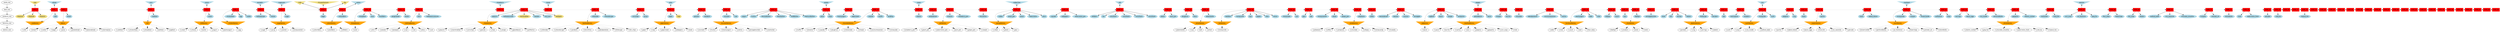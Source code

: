 digraph G { 
node [fontname="Verdana"];
seeds_root -> level_root -> products_root -> factories_root -> bottom_root;
{ rank = same;
 level_root;
 LEVEL_0;
 LEVEL_1;
 LEVEL_2;
 LEVEL_3;
 LEVEL_4;
 LEVEL_5;
 LEVEL_6;
 LEVEL_7;
 LEVEL_8;
 LEVEL_9;
 LEVEL_10;
 LEVEL_11;
 LEVEL_12;
 LEVEL_13;
 LEVEL_14;
 LEVEL_15;
 LEVEL_16;
 LEVEL_17;
 LEVEL_18;
 LEVEL_19;
 LEVEL_20;
 LEVEL_21;
 LEVEL_22;
 LEVEL_23;
 LEVEL_24;
 LEVEL_25;
 LEVEL_26;
 LEVEL_27;
 LEVEL_28;
 LEVEL_29;
 LEVEL_30;
 LEVEL_31;
 LEVEL_32;
 LEVEL_33;
 LEVEL_34;
 LEVEL_35;
 LEVEL_36;
 LEVEL_37;
 LEVEL_38;
 LEVEL_39;
 LEVEL_40;
 LEVEL_41;
 LEVEL_42;
 LEVEL_43;
 LEVEL_44;
 LEVEL_45;
 LEVEL_46;
 LEVEL_47;
 LEVEL_48;
 LEVEL_49;
 LEVEL_50;
 LEVEL_51;
 LEVEL_52;
 LEVEL_53;
 LEVEL_54;
 LEVEL_55;
 LEVEL_56;
 LEVEL_57;
 LEVEL_58;
 LEVEL_59;
 LEVEL_60;
 LEVEL_61;
 LEVEL_62;
 LEVEL_63;
 LEVEL_64;
 LEVEL_65;
 LEVEL_66;
 LEVEL_67;
 LEVEL_68;
 LEVEL_69;
 LEVEL_70;
 LEVEL_71;
 LEVEL_72;
 LEVEL_73;
 LEVEL_74;
 LEVEL_75;
 LEVEL_76;
 LEVEL_77;
 LEVEL_78;
 LEVEL_79;
 LEVEL_80;
 LEVEL_81;
 LEVEL_82;
 LEVEL_83;
 LEVEL_84;
 LEVEL_85;
 LEVEL_86;
 LEVEL_87;
 LEVEL_88;
 LEVEL_89;
 LEVEL_90;
 LEVEL_91;
 LEVEL_92;
 LEVEL_93;
 LEVEL_94;
 LEVEL_95;
 LEVEL_96;
 LEVEL_97;
 LEVEL_98;
 LEVEL_99;
}
{ rank = same;
 factories_root;
 mill;
 cowfactory;
 chickenfactory;
 sheepfactory;
 pigfactory;
 beefactory;
 bakery;
 chipsfactory;
 fastfoodfactory;
 milkfactory;
 sugarfactory;
 icecreamfactory;
 chocolatefactory;
 candyfactory;
 mexfoodfactory;
 cottonfactory;
 clothingfactory;
 spongefactory;
 paperfactory;
 furniturefactory;
 shoefactory;
 wheelfactory;
 jewelryfactory;
 jamfactory;
 sushifactory;
 roasterfactory;
 scentfactory;
 drinksfactory;
}
LEVEL_0 [shape=box, style=filled, color=red]; 
LEVEL_1 [shape=box, style=filled, color=red]; 
LEVEL_2 [shape=box, style=filled, color=red]; 
LEVEL_3 [shape=box, style=filled, color=red]; 
LEVEL_4 [shape=box, style=filled, color=red]; 
LEVEL_5 [shape=box, style=filled, color=red]; 
LEVEL_6 [shape=box, style=filled, color=red]; 
LEVEL_7 [shape=box, style=filled, color=red]; 
LEVEL_8 [shape=box, style=filled, color=red]; 
LEVEL_9 [shape=box, style=filled, color=red]; 
LEVEL_10 [shape=box, style=filled, color=red]; 
LEVEL_11 [shape=box, style=filled, color=red]; 
LEVEL_12 [shape=box, style=filled, color=red]; 
LEVEL_13 [shape=box, style=filled, color=red]; 
LEVEL_14 [shape=box, style=filled, color=red]; 
LEVEL_15 [shape=box, style=filled, color=red]; 
LEVEL_16 [shape=box, style=filled, color=red]; 
LEVEL_17 [shape=box, style=filled, color=red]; 
LEVEL_18 [shape=box, style=filled, color=red]; 
LEVEL_19 [shape=box, style=filled, color=red]; 
LEVEL_20 [shape=box, style=filled, color=red]; 
LEVEL_21 [shape=box, style=filled, color=red]; 
LEVEL_22 [shape=box, style=filled, color=red]; 
LEVEL_23 [shape=box, style=filled, color=red]; 
LEVEL_24 [shape=box, style=filled, color=red]; 
LEVEL_25 [shape=box, style=filled, color=red]; 
LEVEL_26 [shape=box, style=filled, color=red]; 
LEVEL_27 [shape=box, style=filled, color=red]; 
LEVEL_28 [shape=box, style=filled, color=red]; 
LEVEL_29 [shape=box, style=filled, color=red]; 
LEVEL_30 [shape=box, style=filled, color=red]; 
LEVEL_31 [shape=box, style=filled, color=red]; 
LEVEL_32 [shape=box, style=filled, color=red]; 
LEVEL_33 [shape=box, style=filled, color=red]; 
LEVEL_34 [shape=box, style=filled, color=red]; 
LEVEL_35 [shape=box, style=filled, color=red]; 
LEVEL_36 [shape=box, style=filled, color=red]; 
LEVEL_37 [shape=box, style=filled, color=red]; 
LEVEL_38 [shape=box, style=filled, color=red]; 
LEVEL_39 [shape=box, style=filled, color=red]; 
LEVEL_40 [shape=box, style=filled, color=red]; 
LEVEL_41 [shape=box, style=filled, color=red]; 
LEVEL_42 [shape=box, style=filled, color=red]; 
LEVEL_43 [shape=box, style=filled, color=red]; 
LEVEL_44 [shape=box, style=filled, color=red]; 
LEVEL_45 [shape=box, style=filled, color=red]; 
LEVEL_46 [shape=box, style=filled, color=red]; 
LEVEL_47 [shape=box, style=filled, color=red]; 
LEVEL_48 [shape=box, style=filled, color=red]; 
LEVEL_49 [shape=box, style=filled, color=red]; 
LEVEL_50 [shape=box, style=filled, color=red]; 
LEVEL_51 [shape=box, style=filled, color=red]; 
LEVEL_52 [shape=box, style=filled, color=red]; 
LEVEL_53 [shape=box, style=filled, color=red]; 
LEVEL_54 [shape=box, style=filled, color=red]; 
LEVEL_55 [shape=box, style=filled, color=red]; 
LEVEL_56 [shape=box, style=filled, color=red]; 
LEVEL_57 [shape=box, style=filled, color=red]; 
LEVEL_58 [shape=box, style=filled, color=red]; 
LEVEL_59 [shape=box, style=filled, color=red]; 
LEVEL_60 [shape=box, style=filled, color=red]; 
LEVEL_61 [shape=box, style=filled, color=red]; 
LEVEL_62 [shape=box, style=filled, color=red]; 
LEVEL_63 [shape=box, style=filled, color=red]; 
LEVEL_64 [shape=box, style=filled, color=red]; 
LEVEL_65 [shape=box, style=filled, color=red]; 
LEVEL_66 [shape=box, style=filled, color=red]; 
LEVEL_67 [shape=box, style=filled, color=red]; 
LEVEL_68 [shape=box, style=filled, color=red]; 
LEVEL_69 [shape=box, style=filled, color=red]; 
LEVEL_70 [shape=box, style=filled, color=red]; 
LEVEL_71 [shape=box, style=filled, color=red]; 
LEVEL_72 [shape=box, style=filled, color=red]; 
LEVEL_73 [shape=box, style=filled, color=red]; 
LEVEL_74 [shape=box, style=filled, color=red]; 
LEVEL_75 [shape=box, style=filled, color=red]; 
LEVEL_76 [shape=box, style=filled, color=red]; 
LEVEL_77 [shape=box, style=filled, color=red]; 
LEVEL_78 [shape=box, style=filled, color=red]; 
LEVEL_79 [shape=box, style=filled, color=red]; 
LEVEL_80 [shape=box, style=filled, color=red]; 
LEVEL_81 [shape=box, style=filled, color=red]; 
LEVEL_82 [shape=box, style=filled, color=red]; 
LEVEL_83 [shape=box, style=filled, color=red]; 
LEVEL_84 [shape=box, style=filled, color=red]; 
LEVEL_85 [shape=box, style=filled, color=red]; 
LEVEL_86 [shape=box, style=filled, color=red]; 
LEVEL_87 [shape=box, style=filled, color=red]; 
LEVEL_88 [shape=box, style=filled, color=red]; 
LEVEL_89 [shape=box, style=filled, color=red]; 
LEVEL_90 [shape=box, style=filled, color=red]; 
LEVEL_91 [shape=box, style=filled, color=red]; 
LEVEL_92 [shape=box, style=filled, color=red]; 
LEVEL_93 [shape=box, style=filled, color=red]; 
LEVEL_94 [shape=box, style=filled, color=red]; 
LEVEL_95 [shape=box, style=filled, color=red]; 
LEVEL_96 [shape=box, style=filled, color=red]; 
LEVEL_97 [shape=box, style=filled, color=red]; 
LEVEL_98 [shape=box, style=filled, color=red]; 
LEVEL_99 [shape=box, style=filled, color=red]; 
LEVEL_0 -> LEVEL_1 [style=dotted];
LEVEL_1 -> LEVEL_2 [style=dotted];
LEVEL_2 -> LEVEL_3 [style=dotted];
LEVEL_3 -> LEVEL_4 [style=dotted];
LEVEL_4 -> LEVEL_5 [style=dotted];
LEVEL_5 -> LEVEL_6 [style=dotted];
LEVEL_6 -> LEVEL_7 [style=dotted];
LEVEL_7 -> LEVEL_8 [style=dotted];
LEVEL_8 -> LEVEL_9 [style=dotted];
LEVEL_9 -> LEVEL_10 [style=dotted];
LEVEL_10 -> LEVEL_11 [style=dotted];
LEVEL_11 -> LEVEL_12 [style=dotted];
LEVEL_12 -> LEVEL_13 [style=dotted];
LEVEL_13 -> LEVEL_14 [style=dotted];
LEVEL_14 -> LEVEL_15 [style=dotted];
LEVEL_15 -> LEVEL_16 [style=dotted];
LEVEL_16 -> LEVEL_17 [style=dotted];
LEVEL_17 -> LEVEL_18 [style=dotted];
LEVEL_18 -> LEVEL_19 [style=dotted];
LEVEL_19 -> LEVEL_20 [style=dotted];
LEVEL_20 -> LEVEL_21 [style=dotted];
LEVEL_21 -> LEVEL_22 [style=dotted];
LEVEL_22 -> LEVEL_23 [style=dotted];
LEVEL_23 -> LEVEL_24 [style=dotted];
LEVEL_24 -> LEVEL_25 [style=dotted];
LEVEL_25 -> LEVEL_26 [style=dotted];
LEVEL_26 -> LEVEL_27 [style=dotted];
LEVEL_27 -> LEVEL_28 [style=dotted];
LEVEL_28 -> LEVEL_29 [style=dotted];
LEVEL_29 -> LEVEL_30 [style=dotted];
LEVEL_30 -> LEVEL_31 [style=dotted];
LEVEL_31 -> LEVEL_32 [style=dotted];
LEVEL_32 -> LEVEL_33 [style=dotted];
LEVEL_33 -> LEVEL_34 [style=dotted];
LEVEL_34 -> LEVEL_35 [style=dotted];
LEVEL_35 -> LEVEL_36 [style=dotted];
LEVEL_36 -> LEVEL_37 [style=dotted];
LEVEL_37 -> LEVEL_38 [style=dotted];
LEVEL_38 -> LEVEL_39 [style=dotted];
LEVEL_39 -> LEVEL_40 [style=dotted];
LEVEL_40 -> LEVEL_41 [style=dotted];
LEVEL_41 -> LEVEL_42 [style=dotted];
LEVEL_42 -> LEVEL_43 [style=dotted];
LEVEL_43 -> LEVEL_44 [style=dotted];
LEVEL_44 -> LEVEL_45 [style=dotted];
LEVEL_45 -> LEVEL_46 [style=dotted];
LEVEL_46 -> LEVEL_47 [style=dotted];
LEVEL_47 -> LEVEL_48 [style=dotted];
LEVEL_48 -> LEVEL_49 [style=dotted];
LEVEL_49 -> LEVEL_50 [style=dotted];
LEVEL_50 -> LEVEL_51 [style=dotted];
LEVEL_51 -> LEVEL_52 [style=dotted];
LEVEL_52 -> LEVEL_53 [style=dotted];
LEVEL_53 -> LEVEL_54 [style=dotted];
LEVEL_54 -> LEVEL_55 [style=dotted];
LEVEL_55 -> LEVEL_56 [style=dotted];
LEVEL_56 -> LEVEL_57 [style=dotted];
LEVEL_57 -> LEVEL_58 [style=dotted];
LEVEL_58 -> LEVEL_59 [style=dotted];
LEVEL_59 -> LEVEL_60 [style=dotted];
LEVEL_60 -> LEVEL_61 [style=dotted];
LEVEL_61 -> LEVEL_62 [style=dotted];
LEVEL_62 -> LEVEL_63 [style=dotted];
LEVEL_63 -> LEVEL_64 [style=dotted];
LEVEL_64 -> LEVEL_65 [style=dotted];
LEVEL_65 -> LEVEL_66 [style=dotted];
LEVEL_66 -> LEVEL_67 [style=dotted];
LEVEL_67 -> LEVEL_68 [style=dotted];
LEVEL_68 -> LEVEL_69 [style=dotted];
LEVEL_69 -> LEVEL_70 [style=dotted];
LEVEL_70 -> LEVEL_71 [style=dotted];
LEVEL_71 -> LEVEL_72 [style=dotted];
LEVEL_72 -> LEVEL_73 [style=dotted];
LEVEL_73 -> LEVEL_74 [style=dotted];
LEVEL_74 -> LEVEL_75 [style=dotted];
LEVEL_75 -> LEVEL_76 [style=dotted];
LEVEL_76 -> LEVEL_77 [style=dotted];
LEVEL_77 -> LEVEL_78 [style=dotted];
LEVEL_78 -> LEVEL_79 [style=dotted];
LEVEL_79 -> LEVEL_80 [style=dotted];
LEVEL_80 -> LEVEL_81 [style=dotted];
LEVEL_81 -> LEVEL_82 [style=dotted];
LEVEL_82 -> LEVEL_83 [style=dotted];
LEVEL_83 -> LEVEL_84 [style=dotted];
LEVEL_84 -> LEVEL_85 [style=dotted];
LEVEL_85 -> LEVEL_86 [style=dotted];
LEVEL_86 -> LEVEL_87 [style=dotted];
LEVEL_87 -> LEVEL_88 [style=dotted];
LEVEL_88 -> LEVEL_89 [style=dotted];
LEVEL_89 -> LEVEL_90 [style=dotted];
LEVEL_90 -> LEVEL_91 [style=dotted];
LEVEL_91 -> LEVEL_92 [style=dotted];
LEVEL_92 -> LEVEL_93 [style=dotted];
LEVEL_93 -> LEVEL_94 [style=dotted];
LEVEL_94 -> LEVEL_95 [style=dotted];
LEVEL_95 -> LEVEL_96 [style=dotted];
LEVEL_96 -> LEVEL_97 [style=dotted];
LEVEL_97 -> LEVEL_98 [style=dotted];
LEVEL_98 -> LEVEL_99 [style=dotted];
LEVEL_8 -> tulip;
tulip [shape=invtriangle];
tulip [color=lightgoldenrod,style=filled];
LEVEL_8 -> chrysanthemum;
chrysanthemum [shape=invtriangle];
chrysanthemum [color=lightgoldenrod,style=filled];
LEVEL_8 -> lily;
lily [shape=invtriangle];
lily [color=lightgoldenrod,style=filled];
LEVEL_1 -> wheat;
wheat [shape=invtriangle];
wheat [color=lightblue,style=filled];
LEVEL_3 -> corn;
corn [shape=invtriangle];
corn [color=lightblue,style=filled];
LEVEL_4 -> carrot;
carrot [shape=invtriangle];
carrot [color=lightblue,style=filled];
LEVEL_6 -> pumpkin;
pumpkin [shape=invtriangle];
pumpkin [color=lightblue,style=filled];
LEVEL_7 -> sugarcane;
sugarcane [shape=invtriangle];
sugarcane [color=lightblue,style=filled];
LEVEL_9 -> cotton;
cotton [shape=invtriangle];
cotton [color=lightblue,style=filled];
LEVEL_13 -> strawberry;
strawberry [shape=invtriangle];
strawberry [color=lightblue,style=filled];
LEVEL_15 -> tomat;
tomat [shape=invtriangle];
tomat [color=lightblue,style=filled];
LEVEL_18 -> pine;
pine [shape=invtriangle];
pine [color=lightblue,style=filled];
LEVEL_22 -> potato;
potato [shape=invtriangle];
potato [color=lightblue,style=filled];
LEVEL_25 -> cacao;
cacao [shape=invtriangle];
cacao [color=lightblue,style=filled];
LEVEL_29 -> rubberTree;
rubberTree [shape=invtriangle];
rubberTree [color=lightblue,style=filled];
LEVEL_31 -> silk;
silk [shape=invtriangle];
silk [color=lightblue,style=filled];
LEVEL_43 -> pepper;
pepper [shape=invtriangle];
pepper [color=lightblue,style=filled];
LEVEL_56 -> rice;
rice [shape=invtriangle];
rice [color=lightblue,style=filled];
LEVEL_61 -> roseSeed;
roseSeed [shape=invtriangle];
roseSeed [color=lightblue,style=filled];
LEVEL_0 -> rose;
rose [shape=invtriangle];
rose [color=lightgoldenrod,style=filled];
LEVEL_67 -> jasmine;
jasmine [shape=invtriangle];
jasmine [color=lightblue,style=filled];
LEVEL_3 -> cowfeed;
cowfeed [color=lightblue,style=filled];
LEVEL_5 -> chickenfeed;
chickenfeed [color=lightblue,style=filled];
LEVEL_10 -> sheepfeed;
sheepfeed [color=lightblue,style=filled];
LEVEL_42 -> pigfeed;
pigfeed [color=lightblue,style=filled];
LEVEL_35 -> beefeed;
beefeed [color=lightblue,style=filled];
LEVEL_1 -> milk;
milk [color=lightblue,style=filled];
LEVEL_5 -> egg;
egg [color=lightblue,style=filled];
LEVEL_10 -> wool;
wool [color=lightblue,style=filled];
LEVEL_42 -> bacon;
bacon [color=lightblue,style=filled];
LEVEL_35 -> honeycomb;
honeycomb [color=lightblue,style=filled];
LEVEL_2 -> bread;
bread [color=lightblue,style=filled];
LEVEL_5 -> cookie;
cookie [color=lightblue,style=filled];
LEVEL_26 -> potatobread;
potatobread [color=lightblue,style=filled];
LEVEL_22 -> pizza;
pizza [color=lightblue,style=filled];
LEVEL_8 -> bagel;
bagel [color=lightblue,style=filled];
LEVEL_41 -> bananabread;
bananabread [color=lightblue,style=filled];
LEVEL_6 -> halloweenpie;
halloweenpie [color=lightblue,style=filled];
LEVEL_11 -> gingerbread;
gingerbread [color=lightblue,style=filled];
LEVEL_55 -> marinepizza;
marinepizza [color=lightblue,style=filled];
LEVEL_14 -> popcorn;
popcorn [color=lightblue,style=filled];
LEVEL_17 -> cornchips;
cornchips [color=lightblue,style=filled];
LEVEL_22 -> chips;
chips [color=lightblue,style=filled];
LEVEL_19 -> granola;
granola [color=lightblue,style=filled];
LEVEL_42 -> canape;
canape [color=lightblue,style=filled];
LEVEL_43 -> glazedbacon;
glazedbacon [color=lightblue,style=filled];
LEVEL_62 -> puffedrice;
puffedrice [color=lightblue,style=filled];
LEVEL_14 -> halloweenchips;
halloweenchips [color=lightblue,style=filled];
LEVEL_14 -> marshmallow;
marshmallow [color=lightgoldenrod,style=filled];
LEVEL_16 -> milkshake;
milkshake [color=lightblue,style=filled];
LEVEL_28 -> frenchfries;
frenchfries [color=lightblue,style=filled];
LEVEL_19 -> sandwich;
sandwich [color=lightblue,style=filled];
LEVEL_16 -> cheeseburger;
cheeseburger [color=lightblue,style=filled];
LEVEL_46 -> bakedpotatoes;
bakedpotatoes [color=lightblue,style=filled];
LEVEL_53 -> fishburger;
fishburger [color=lightblue,style=filled];
LEVEL_69 -> fish_chips;
fish_chips [color=lightblue,style=filled];
LEVEL_4 -> cream;
cream [color=lightblue,style=filled];
LEVEL_11 -> butter;
butter [color=lightblue,style=filled];
LEVEL_6 -> cheese;
cheese [color=lightblue,style=filled];
LEVEL_21 -> yogurt;
yogurt [color=lightblue,style=filled];
LEVEL_47 -> peachyogurt;
peachyogurt [color=lightblue,style=filled];
LEVEL_7 -> sugar;
sugar [color=lightblue,style=filled];
LEVEL_17 -> syrup;
syrup [color=lightblue,style=filled];
LEVEL_24 -> caramel;
caramel [color=lightblue,style=filled];
LEVEL_38 -> honeycaramel;
honeycaramel [color=lightblue,style=filled];
LEVEL_20 -> icecream;
icecream [color=lightblue,style=filled];
LEVEL_23 -> frozenyogurt;
frozenyogurt [color=lightblue,style=filled];
LEVEL_21 -> fruitice;
fruitice [color=lightblue,style=filled];
LEVEL_25 -> eskimo;
eskimo [color=lightblue,style=filled];
LEVEL_51 -> pineapplesorbet;
pineapplesorbet [color=lightblue,style=filled];
LEVEL_66 -> roseSorbet;
roseSorbet [color=lightblue,style=filled];
LEVEL_24 -> muffin;
muffin [color=lightblue,style=filled];
LEVEL_27 -> brownie;
brownie [color=lightblue,style=filled];
LEVEL_30 -> cupcake;
cupcake [color=lightblue,style=filled];
LEVEL_33 -> doughnut;
doughnut [color=lightblue,style=filled];
LEVEL_36 -> cheesecake;
cheesecake [color=lightblue,style=filled];
LEVEL_44 -> limepie;
limepie [color=lightblue,style=filled];
LEVEL_46 -> coconutmacaroon;
coconutmacaroon [color=lightblue,style=filled];
LEVEL_56 -> honeycake;
honeycake [color=lightblue,style=filled];
LEVEL_24 -> pudding;
pudding [color=lightblue,style=filled];
LEVEL_39 -> jellybeans;
jellybeans [color=lightblue,style=filled];
LEVEL_40 -> toffee;
toffee [color=lightblue,style=filled];
LEVEL_42 -> candystick;
candystick [color=lightblue,style=filled];
LEVEL_45 -> chocolate;
chocolate [color=lightblue,style=filled];
LEVEL_48 -> lollipop;
lollipop [color=lightblue,style=filled];
LEVEL_61 -> honeycandy;
honeycandy [color=lightblue,style=filled];
LEVEL_71 -> fruitjelly;
fruitjelly [color=lightblue,style=filled];
LEVEL_43 -> sauce;
sauce [color=lightblue,style=filled];
LEVEL_46 -> nachos;
nachos [color=lightblue,style=filled];
LEVEL_49 -> taco;
taco [color=lightblue,style=filled];
LEVEL_65 -> gazpacho;
gazpacho [color=lightblue,style=filled];
LEVEL_44 -> burrito;
burrito [color=lightblue,style=filled];
LEVEL_57 -> jalapeno;
jalapeno [color=lightblue,style=filled];
LEVEL_67 -> corn_soup;
corn_soup [color=lightblue,style=filled];
LEVEL_73 -> mole;
mole [color=lightblue,style=filled];
LEVEL_10 -> woolfabric;
woolfabric [color=lightblue,style=filled];
LEVEL_9 -> cottonfabric;
cottonfabric [color=lightblue,style=filled];
LEVEL_31 -> silkfabric;
silkfabric [color=lightblue,style=filled];
LEVEL_12 -> shirt;
shirt [color=lightblue,style=filled];
LEVEL_14 -> sweater;
sweater [color=lightblue,style=filled];
LEVEL_20 -> coat;
coat [color=lightblue,style=filled];
LEVEL_31 -> hat;
hat [color=lightblue,style=filled];
LEVEL_33 -> dress;
dress [color=lightblue,style=filled];
LEVEL_36 -> suit;
suit [color=lightblue,style=filled];
LEVEL_12 -> halloweencostume;
halloweencostume [color=lightblue,style=filled];
LEVEL_14 -> hat_scarf;
hat_scarf [color=lightblue,style=filled];
LEVEL_14 -> backpack;
backpack [color=lightgoldenrod,style=filled];
LEVEL_29 -> rubber;
rubber [color=lightblue,style=filled];
LEVEL_32 -> plastic;
plastic [color=lightblue,style=filled];
LEVEL_37 -> glue;
glue [color=lightblue,style=filled];
LEVEL_18 -> paper;
paper [color=lightblue,style=filled];
LEVEL_23 -> papertowel;
papertowel [color=lightblue,style=filled];
LEVEL_30 -> wallpapers;
wallpapers [color=lightblue,style=filled];
LEVEL_52 -> book;
book [color=lightblue,style=filled];
LEVEL_18 -> map;
map [color=lightgoldenrod,style=filled];
LEVEL_47 -> table;
table [color=lightblue,style=filled];
LEVEL_47 -> chair;
chair [color=lightblue,style=filled];
LEVEL_48 -> couch;
couch [color=lightblue,style=filled];
LEVEL_54 -> bed;
bed [color=lightblue,style=filled];
LEVEL_68 -> floor_lamp;
floor_lamp [color=lightblue,style=filled];
LEVEL_50 -> flipflops;
flipflops [color=lightblue,style=filled];
LEVEL_55 -> sneakers;
sneakers [color=lightblue,style=filled];
LEVEL_58 -> boots;
boots [color=lightblue,style=filled];
LEVEL_60 -> heels;
heels [color=lightblue,style=filled];
LEVEL_34 -> plasticbottle;
plasticbottle [color=lightblue,style=filled];
LEVEL_35 -> toys;
toys [color=lightblue,style=filled];
LEVEL_37 -> ball;
ball [color=lightblue,style=filled];
LEVEL_38 -> wheel;
wheel [color=lightblue,style=filled];
LEVEL_53 -> pendant;
pendant [color=lightblue,style=filled];
LEVEL_57 -> ring;
ring [color=lightblue,style=filled];
LEVEL_63 -> earrings;
earrings [color=lightblue,style=filled];
LEVEL_69 -> diadem;
diadem [color=lightblue,style=filled];
LEVEL_27 -> strawberry_jam;
strawberry_jam [color=lightblue,style=filled];
LEVEL_29 -> peach_jam;
peach_jam [color=lightblue,style=filled];
LEVEL_30 -> watermelon_jam;
watermelon_jam [color=lightblue,style=filled];
LEVEL_32 -> plum_jam;
plum_jam [color=lightblue,style=filled];
LEVEL_38 -> grapes_jam;
grapes_jam [color=lightblue,style=filled];
LEVEL_61 -> roseJam;
roseJam [color=lightblue,style=filled];
LEVEL_70 -> seafood_salad;
seafood_salad [color=lightblue,style=filled];
LEVEL_56 -> sushi;
sushi [color=lightblue,style=filled];
LEVEL_62 -> soup;
soup [color=lightblue,style=filled];
LEVEL_64 -> rice_noodle;
rice_noodle [color=lightblue,style=filled];
LEVEL_59 -> quiche;
quiche [color=lightblue,style=filled];
LEVEL_63 -> bacon_eggs;
bacon_eggs [color=lightblue,style=filled];
LEVEL_66 -> fried_fish;
fried_fish [color=lightblue,style=filled];
LEVEL_70 -> rice_casserole;
rice_casserole [color=lightblue,style=filled];
LEVEL_74 -> pancake;
pancake [color=lightblue,style=filled];
LEVEL_60 -> baked_lobster;
baked_lobster [color=lightblue,style=filled];
LEVEL_61 -> brownCandle;
brownCandle [color=lightblue,style=filled];
LEVEL_64 -> perfumeBottle;
perfumeBottle [color=lightblue,style=filled];
LEVEL_68 -> flowerSoap;
flowerSoap [color=lightblue,style=filled];
LEVEL_72 -> lotionBottle;
lotionBottle [color=lightblue,style=filled];
LEVEL_71 -> aromatic_oil;
aromatic_oil [color=lightblue,style=filled];
LEVEL_67 -> air_freshener;
air_freshener [color=lightblue,style=filled];
LEVEL_65 -> vitamin_cocktail;
vitamin_cocktail [color=lightblue,style=filled];
LEVEL_67 -> grap_fizz;
grap_fizz [color=lightblue,style=filled];
LEVEL_70 -> chocolate_smoothie;
chocolate_smoothie [color=lightblue,style=filled];
LEVEL_73 -> watermelon_fresh;
watermelon_fresh [color=lightblue,style=filled];
LEVEL_78 -> tropical_mix;
tropical_mix [color=lightblue,style=filled];
LEVEL_75 -> cold_tea;
cold_tea [color=lightblue,style=filled];
LEVEL_41 -> banana;
banana [color=lightblue,style=filled];
LEVEL_41 -> coconut;
coconut [color=lightblue,style=filled];
LEVEL_41 -> pineapple;
pineapple [color=lightblue,style=filled];
LEVEL_29 -> peach;
peach [color=lightblue,style=filled];
LEVEL_29 -> watermelon;
watermelon [color=lightblue,style=filled];
LEVEL_29 -> plum;
plum [color=lightblue,style=filled];
LEVEL_35 -> grapes;
grapes [color=lightblue,style=filled];
LEVEL_35 -> olive;
olive [color=lightblue,style=filled];
LEVEL_35 -> lemon;
lemon [color=lightblue,style=filled];
LEVEL_52 -> fish;
fish [color=lightblue,style=filled];
LEVEL_52 -> shrimp;
shrimp [color=lightblue,style=filled];
LEVEL_52 -> lobster;
lobster [color=lightblue,style=filled];
LEVEL_21 -> BronzeBullion;
BronzeBullion [color=lightblue,style=filled];
LEVEL_21 -> SilverBullion;
SilverBullion [color=lightblue,style=filled];
LEVEL_21 -> GoldBullion;
GoldBullion [color=lightblue,style=filled];
LEVEL_21 -> PlatinumBullion;
PlatinumBullion [color=lightblue,style=filled];
LEVEL_31 -> coinsPack1;
coinsPack1 [color=lightblue,style=filled];
LEVEL_31 -> coinsPack2;
coinsPack2 [color=lightblue,style=filled];
LEVEL_31 -> coinsPack3;
coinsPack3 [color=lightblue,style=filled];
LEVEL_31 -> coinsPack4;
coinsPack4 [color=lightblue,style=filled];
LEVEL_0 -> VitaminA;
VitaminA [color=lightgoldenrod,style=filled];
LEVEL_0 -> VitaminB;
VitaminB [color=lightgoldenrod,style=filled];
LEVEL_0 -> VitaminC;
VitaminC [color=lightgoldenrod,style=filled];
{ rank = same;
 seeds_root;
 tulip;
 chrysanthemum;
 lily;
 wheat;
 corn;
 carrot;
 pumpkin;
 sugarcane;
 cotton;
 strawberry;
 tomat;
 pine;
 potato;
 cacao;
 rubberTree;
 silk;
 pepper;
 rice;
 roseSeed;
 rose;
 jasmine;
}
LEVEL_3 -> mill [style=dashed];
mill [shape=polygon,sides=4,distortion=.7,color=orange,style=filled];
mill -> f_cowfeed [style=dotted,arrowhead=invdot];
mill -> f_chickenfeed [style=dotted,arrowhead=invdot];
mill -> f_sheepfeed [style=dotted,arrowhead=invdot];
mill -> f_beefeed [style=dotted,arrowhead=invdot];
mill -> f_pigfeed [style=dotted,arrowhead=invdot];
LEVEL_1 -> cowfactory [style=dashed];
cowfactory [shape=polygon,sides=4,distortion=.7,color=orange,style=filled];
cowfactory -> f_milk [style=dotted,arrowhead=invdot];
LEVEL_5 -> chickenfactory [style=dashed];
chickenfactory [shape=polygon,sides=4,distortion=.7,color=orange,style=filled];
chickenfactory -> f_egg [style=dotted,arrowhead=invdot];
LEVEL_10 -> sheepfactory [style=dashed];
sheepfactory [shape=polygon,sides=4,distortion=.7,color=orange,style=filled];
sheepfactory -> f_wool [style=dotted,arrowhead=invdot];
LEVEL_42 -> pigfactory [style=dashed];
pigfactory [shape=polygon,sides=4,distortion=.7,color=orange,style=filled];
pigfactory -> f_bacon [style=dotted,arrowhead=invdot];
LEVEL_35 -> beefactory [style=dashed];
beefactory [shape=polygon,sides=4,distortion=.7,color=orange,style=filled];
beefactory -> f_honeycomb [style=dotted,arrowhead=invdot];
LEVEL_2 -> bakery [style=dashed];
bakery [shape=polygon,sides=4,distortion=.7,color=orange,style=filled];
bakery -> f_bread [style=dotted,arrowhead=invdot];
bakery -> f_cookie [style=dotted,arrowhead=invdot];
bakery -> f_bagel [style=dotted,arrowhead=invdot];
bakery -> f_pizza [style=dotted,arrowhead=invdot];
bakery -> f_potatobread [style=dotted,arrowhead=invdot];
bakery -> f_bananabread [style=dotted,arrowhead=invdot];
bakery -> f_marinepizza [style=dotted,arrowhead=invdot];
LEVEL_14 -> chipsfactory [style=dashed];
chipsfactory [shape=polygon,sides=4,distortion=.7,color=orange,style=filled];
chipsfactory -> f_popcorn [style=dotted,arrowhead=invdot];
chipsfactory -> f_marshmallow [style=dotted,arrowhead=invdot];
chipsfactory -> f_cornchips [style=dotted,arrowhead=invdot];
chipsfactory -> f_granola [style=dotted,arrowhead=invdot];
chipsfactory -> f_chips [style=dotted,arrowhead=invdot];
chipsfactory -> f_canape [style=dotted,arrowhead=invdot];
chipsfactory -> f_glazedbacon [style=dotted,arrowhead=invdot];
chipsfactory -> f_puffedrice [style=dotted,arrowhead=invdot];
LEVEL_16 -> fastfoodfactory [style=dashed];
fastfoodfactory [shape=polygon,sides=4,distortion=.7,color=orange,style=filled];
fastfoodfactory -> f_milkshake [style=dotted,arrowhead=invdot];
fastfoodfactory -> f_cheeseburger [style=dotted,arrowhead=invdot];
fastfoodfactory -> f_sandwich [style=dotted,arrowhead=invdot];
fastfoodfactory -> f_frenchfries [style=dotted,arrowhead=invdot];
fastfoodfactory -> f_bakedpotatoes [style=dotted,arrowhead=invdot];
fastfoodfactory -> f_fishburger [style=dotted,arrowhead=invdot];
fastfoodfactory -> f_fish_chips [style=dotted,arrowhead=invdot];
LEVEL_4 -> milkfactory [style=dashed];
milkfactory [shape=polygon,sides=4,distortion=.7,color=orange,style=filled];
milkfactory -> f_cream [style=dotted,arrowhead=invdot];
milkfactory -> f_cheese [style=dotted,arrowhead=invdot];
milkfactory -> f_butter [style=dotted,arrowhead=invdot];
milkfactory -> f_yogurt [style=dotted,arrowhead=invdot];
milkfactory -> f_peachyogurt [style=dotted,arrowhead=invdot];
LEVEL_7 -> sugarfactory [style=dashed];
sugarfactory [shape=polygon,sides=4,distortion=.7,color=orange,style=filled];
sugarfactory -> f_sugar [style=dotted,arrowhead=invdot];
sugarfactory -> f_syrup [style=dotted,arrowhead=invdot];
sugarfactory -> f_caramel [style=dotted,arrowhead=invdot];
sugarfactory -> f_honeycaramel [style=dotted,arrowhead=invdot];
LEVEL_20 -> icecreamfactory [style=dashed];
icecreamfactory [shape=polygon,sides=4,distortion=.7,color=orange,style=filled];
icecreamfactory -> f_icecream [style=dotted,arrowhead=invdot];
icecreamfactory -> f_fruitice [style=dotted,arrowhead=invdot];
icecreamfactory -> f_frozenyogurt [style=dotted,arrowhead=invdot];
icecreamfactory -> f_eskimo [style=dotted,arrowhead=invdot];
icecreamfactory -> f_pineapplesorbet [style=dotted,arrowhead=invdot];
icecreamfactory -> f_roseSorbet [style=dotted,arrowhead=invdot];
LEVEL_24 -> chocolatefactory [style=dashed];
chocolatefactory [shape=polygon,sides=4,distortion=.7,color=orange,style=filled];
chocolatefactory -> f_muffin [style=dotted,arrowhead=invdot];
chocolatefactory -> f_brownie [style=dotted,arrowhead=invdot];
chocolatefactory -> f_cupcake [style=dotted,arrowhead=invdot];
chocolatefactory -> f_doughnut [style=dotted,arrowhead=invdot];
chocolatefactory -> f_cheesecake [style=dotted,arrowhead=invdot];
chocolatefactory -> f_limepie [style=dotted,arrowhead=invdot];
chocolatefactory -> f_coconutmacaroon [style=dotted,arrowhead=invdot];
chocolatefactory -> f_honeycake [style=dotted,arrowhead=invdot];
LEVEL_39 -> candyfactory [style=dashed];
candyfactory [shape=polygon,sides=4,distortion=.7,color=orange,style=filled];
candyfactory -> f_jellybeans [style=dotted,arrowhead=invdot];
candyfactory -> f_toffee [style=dotted,arrowhead=invdot];
candyfactory -> f_candystick [style=dotted,arrowhead=invdot];
candyfactory -> f_chocolate [style=dotted,arrowhead=invdot];
candyfactory -> f_lollipop [style=dotted,arrowhead=invdot];
candyfactory -> f_honeycandy [style=dotted,arrowhead=invdot];
candyfactory -> f_fruitjelly [style=dotted,arrowhead=invdot];
LEVEL_43 -> mexfoodfactory [style=dashed];
mexfoodfactory [shape=polygon,sides=4,distortion=.7,color=orange,style=filled];
mexfoodfactory -> f_sauce [style=dotted,arrowhead=invdot];
mexfoodfactory -> f_burrito [style=dotted,arrowhead=invdot];
mexfoodfactory -> f_nachos [style=dotted,arrowhead=invdot];
mexfoodfactory -> f_taco [style=dotted,arrowhead=invdot];
mexfoodfactory -> f_jalapeno [style=dotted,arrowhead=invdot];
mexfoodfactory -> f_gazpacho [style=dotted,arrowhead=invdot];
mexfoodfactory -> f_corn_soup [style=dotted,arrowhead=invdot];
mexfoodfactory -> f_mole [style=dotted,arrowhead=invdot];
LEVEL_9 -> cottonfactory [style=dashed];
cottonfactory [shape=polygon,sides=4,distortion=.7,color=orange,style=filled];
cottonfactory -> f_cottonfabric [style=dotted,arrowhead=invdot];
cottonfactory -> f_woolfabric [style=dotted,arrowhead=invdot];
cottonfactory -> f_silkfabric [style=dotted,arrowhead=invdot];
LEVEL_12 -> clothingfactory [style=dashed];
clothingfactory [shape=polygon,sides=4,distortion=.7,color=orange,style=filled];
clothingfactory -> f_shirt [style=dotted,arrowhead=invdot];
clothingfactory -> f_sweater [style=dotted,arrowhead=invdot];
clothingfactory -> f_backpack [style=dotted,arrowhead=invdot];
clothingfactory -> f_coat [style=dotted,arrowhead=invdot];
clothingfactory -> f_hat [style=dotted,arrowhead=invdot];
clothingfactory -> f_dress [style=dotted,arrowhead=invdot];
clothingfactory -> f_suit [style=dotted,arrowhead=invdot];
LEVEL_29 -> spongefactory [style=dashed];
spongefactory [shape=polygon,sides=4,distortion=.7,color=orange,style=filled];
spongefactory -> f_rubber [style=dotted,arrowhead=invdot];
spongefactory -> f_plastic [style=dotted,arrowhead=invdot];
spongefactory -> f_glue [style=dotted,arrowhead=invdot];
LEVEL_18 -> paperfactory [style=dashed];
paperfactory [shape=polygon,sides=4,distortion=.7,color=orange,style=filled];
paperfactory -> f_paper [style=dotted,arrowhead=invdot];
paperfactory -> f_map [style=dotted,arrowhead=invdot];
paperfactory -> f_papertowel [style=dotted,arrowhead=invdot];
paperfactory -> f_wallpapers [style=dotted,arrowhead=invdot];
paperfactory -> f_book [style=dotted,arrowhead=invdot];
LEVEL_47 -> furniturefactory [style=dashed];
furniturefactory [shape=polygon,sides=4,distortion=.7,color=orange,style=filled];
furniturefactory -> f_table [style=dotted,arrowhead=invdot];
furniturefactory -> f_chair [style=dotted,arrowhead=invdot];
furniturefactory -> f_couch [style=dotted,arrowhead=invdot];
furniturefactory -> f_bed [style=dotted,arrowhead=invdot];
furniturefactory -> f_floor_lamp [style=dotted,arrowhead=invdot];
LEVEL_50 -> shoefactory [style=dashed];
shoefactory [shape=polygon,sides=4,distortion=.7,color=orange,style=filled];
shoefactory -> f_flipflops [style=dotted,arrowhead=invdot];
shoefactory -> f_sneakers [style=dotted,arrowhead=invdot];
shoefactory -> f_boots [style=dotted,arrowhead=invdot];
shoefactory -> f_heels [style=dotted,arrowhead=invdot];
LEVEL_34 -> wheelfactory [style=dashed];
wheelfactory [shape=polygon,sides=4,distortion=.7,color=orange,style=filled];
wheelfactory -> f_plasticbottle [style=dotted,arrowhead=invdot];
wheelfactory -> f_toys [style=dotted,arrowhead=invdot];
wheelfactory -> f_ball [style=dotted,arrowhead=invdot];
wheelfactory -> f_wheel [style=dotted,arrowhead=invdot];
LEVEL_53 -> jewelryfactory [style=dashed];
jewelryfactory [shape=polygon,sides=4,distortion=.7,color=orange,style=filled];
jewelryfactory -> f_pendant [style=dotted,arrowhead=invdot];
jewelryfactory -> f_ring [style=dotted,arrowhead=invdot];
jewelryfactory -> f_earrings [style=dotted,arrowhead=invdot];
jewelryfactory -> f_diadem [style=dotted,arrowhead=invdot];
LEVEL_27 -> jamfactory [style=dashed];
jamfactory [shape=polygon,sides=4,distortion=.7,color=orange,style=filled];
jamfactory -> f_strawberry_jam [style=dotted,arrowhead=invdot];
jamfactory -> f_peach_jam [style=dotted,arrowhead=invdot];
jamfactory -> f_watermelon_jam [style=dotted,arrowhead=invdot];
jamfactory -> f_plum_jam [style=dotted,arrowhead=invdot];
jamfactory -> f_grapes_jam [style=dotted,arrowhead=invdot];
jamfactory -> f_roseJam [style=dotted,arrowhead=invdot];
LEVEL_56 -> sushifactory [style=dashed];
sushifactory [shape=polygon,sides=4,distortion=.7,color=orange,style=filled];
sushifactory -> f_sushi [style=dotted,arrowhead=invdot];
sushifactory -> f_soup [style=dotted,arrowhead=invdot];
sushifactory -> f_rice_noodle [style=dotted,arrowhead=invdot];
sushifactory -> f_seafood_salad [style=dotted,arrowhead=invdot];
LEVEL_59 -> roasterfactory [style=dashed];
roasterfactory [shape=polygon,sides=4,distortion=.7,color=orange,style=filled];
roasterfactory -> f_quiche [style=dotted,arrowhead=invdot];
roasterfactory -> f_baked_lobster [style=dotted,arrowhead=invdot];
roasterfactory -> f_bacon_eggs [style=dotted,arrowhead=invdot];
roasterfactory -> f_fried_fish [style=dotted,arrowhead=invdot];
roasterfactory -> f_rice_casserole [style=dotted,arrowhead=invdot];
roasterfactory -> f_pancake [style=dotted,arrowhead=invdot];
LEVEL_61 -> scentfactory [style=dashed];
scentfactory [shape=polygon,sides=4,distortion=.7,color=orange,style=filled];
scentfactory -> f_brownCandle [style=dotted,arrowhead=invdot];
scentfactory -> f_perfumeBottle [style=dotted,arrowhead=invdot];
scentfactory -> f_air_freshener [style=dotted,arrowhead=invdot];
scentfactory -> f_flowerSoap [style=dotted,arrowhead=invdot];
scentfactory -> f_aromatic_oil [style=dotted,arrowhead=invdot];
scentfactory -> f_lotionBottle [style=dotted,arrowhead=invdot];
LEVEL_65 -> drinksfactory [style=dashed];
drinksfactory [shape=polygon,sides=4,distortion=.7,color=orange,style=filled];
drinksfactory -> f_vitamin_cocktail [style=dotted,arrowhead=invdot];
drinksfactory -> f_grap_fizz [style=dotted,arrowhead=invdot];
drinksfactory -> f_chocolate_smoothie [style=dotted,arrowhead=invdot];
drinksfactory -> f_watermelon_fresh [style=dotted,arrowhead=invdot];
drinksfactory -> f_cold_tea [style=dotted,arrowhead=invdot];
drinksfactory -> f_tropical_mix [style=dotted,arrowhead=invdot];
}